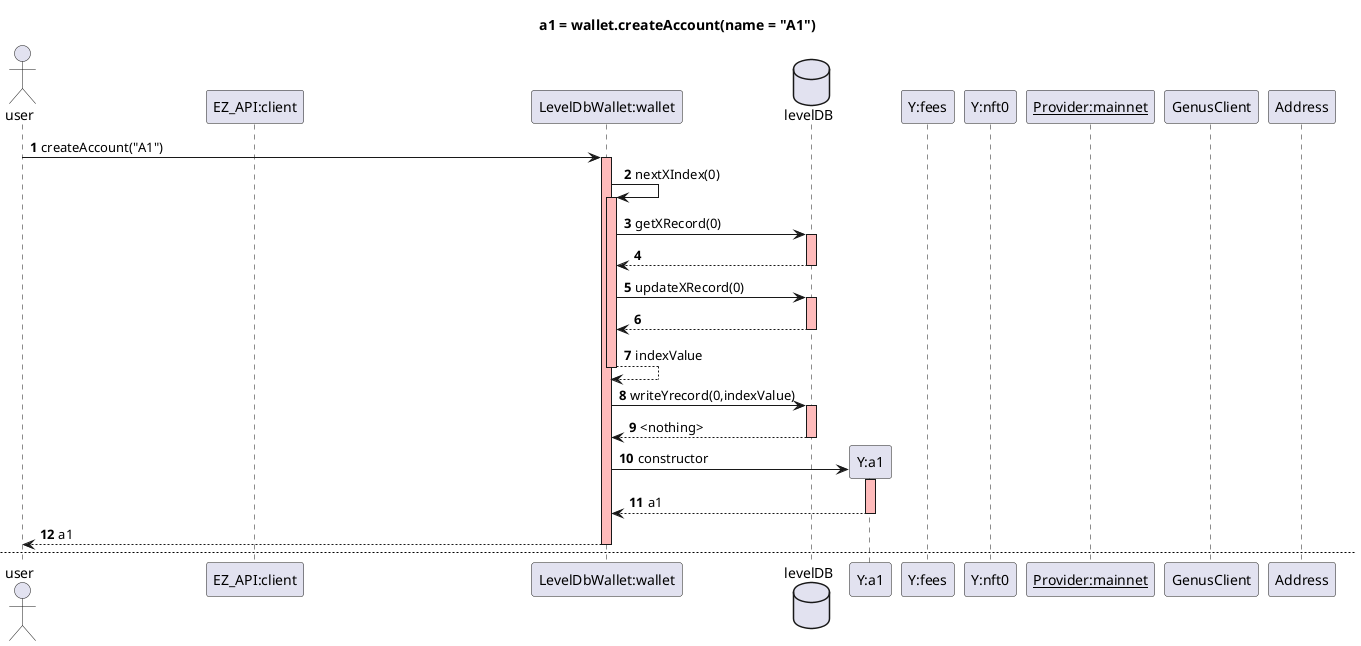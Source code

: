 @startuml
skinparam sequence {
  LifeLineBackgroundColor #FFBBBB
}

autonumber
autoactivate on
actor user
participant "EZ_API:client" as client
participant "LevelDbWallet:wallet" as wallet
database levelDB
participant "Y:a1" as a1
participant "Y:fees" as fees
participant "Y:nft0" as nft0
participant "__Provider:mainnet__" as mainnet
title a1 = wallet.createAccount(name = "A1")
user -> wallet : createAccount("A1")
  wallet -> wallet : nextXIndex(0)
    wallet -> levelDB : getXRecord(0)
    return

    wallet -> levelDB : updateXRecord(0)
    return
  return indexValue

  wallet -> levelDB : writeYrecord(0,indexValue)
  return <nothing>

  create a1
  wallet -> a1 : constructor
  return a1
return a1

newpage client.transaction( fee = Topl.input( quantity = 200, account="fees", assetType = "nanopolys"), input = Topl.input( account = a1, assetType = "NFT0"), output = Topl.output( assetType = "NFT0", account =  a2))
user -> client : input(quantity=200,\n         account="fees",\n         assetType="nanopolys")
  client -> wallet : getYByName("fees")
    wallet -> wallet : getXRecord
      wallet -> levelDB : read
      return x record
    return
    wallet -> levelDB : read
    return y record
  return fees

  client -> fees : updateBoxStates()
    opt if box states are stale
      fees -> GenusClient : getBoxesByAddress
      return the boxes associated with\nthe addresses under fees

      fees -> wallet : updateBoxStates
      return
    end opt
  return

  client -> fees : getAddressByAssetLabel("nanopolys", 200)
  return sequence of boxes categorized as spend, change or split
return sequence of inputs annotated\nwith addresses and an\noptional output for change

user -> client : input(account = a1,\n         assetType = "NFT0")
  client -> wallet : getYByName("NFT0")
  return nft0

  client -> fees : updateBoxStates()
  return

  client -> fees : getAddressByAssetLabel("NFT0")
  return sequence of boxes categorized as spend, change or split.
return sequence of inputs and\noptional change outputs

user -> client : output(assetType = "NFT0",\n           account = a2)
  client -> wallet : getNextAddress
    wallet -> wallet : writeZrecord
      wallet -> levelDB : write
      return
    return
  return an unused address
return an Unquantified output

user -> client : transaction(inputs, outputs,\n                 unquantifiedOutputs)
  client -> client : matchUnassignedInputsToUnquantifiedOutputs(\n               inputs, outputs, unquantifiedOutputs)
  return outputs replacing unquantifiedOutputs

  loop for each input annotated with address
      client -> client : sign(input annotated with address)
        client -> Address : getPrivateKey()
        return private signing getPrivateKey
      return finished input and signature
  end loop
return Transaction
@enduml